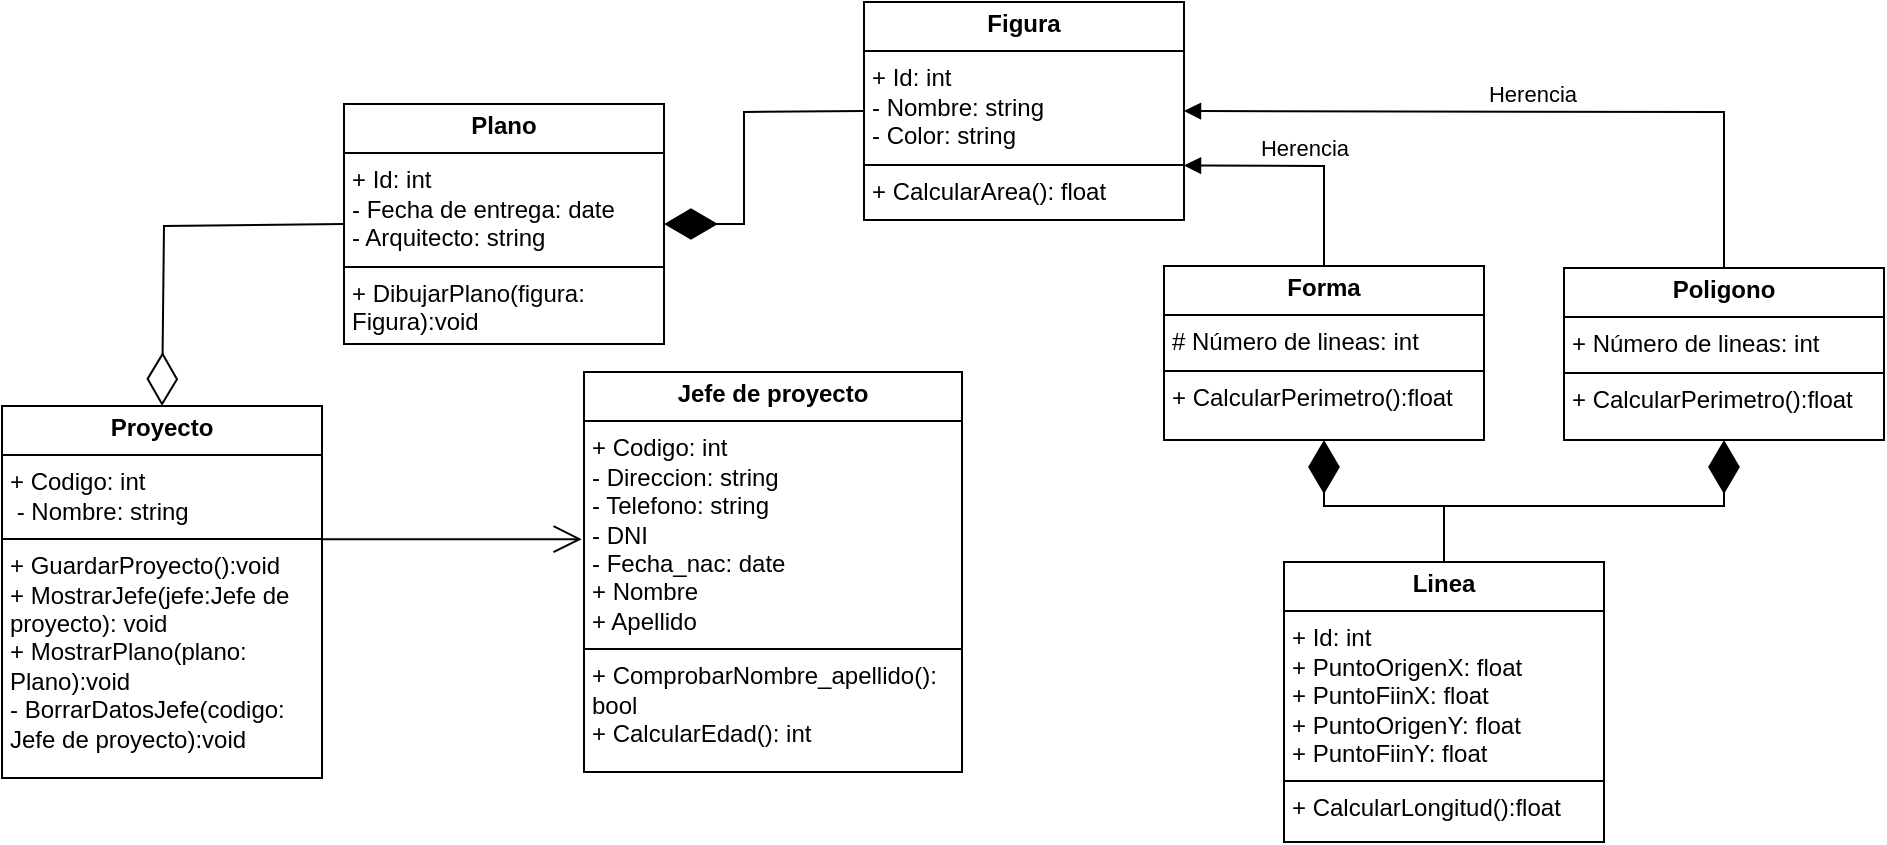 <mxfile version="24.7.6">
  <diagram name="Página-1" id="U0dJ7ipydjKy7ulNHjYH">
    <mxGraphModel dx="657" dy="525" grid="1" gridSize="10" guides="1" tooltips="1" connect="1" arrows="1" fold="1" page="0" pageScale="1" pageWidth="827" pageHeight="1169" background="none" math="0" shadow="0">
      <root>
        <mxCell id="0" />
        <mxCell id="1" parent="0" />
        <mxCell id="6z03nhFHcZb0VBgEY0h0-20" value="" style="endArrow=diamondThin;endFill=0;endSize=24;html=1;rounded=0;entryX=0.5;entryY=0;entryDx=0;entryDy=0;exitX=0;exitY=0.5;exitDx=0;exitDy=0;" parent="1" source="237a58CVki1NTlTPlnQ2-2" target="jHdgdKGG3TTc-sFxEvmy-10" edge="1">
          <mxGeometry width="160" relative="1" as="geometry">
            <mxPoint x="96.7" y="-140" as="sourcePoint" />
            <mxPoint x="-12.5" y="30" as="targetPoint" />
            <Array as="points">
              <mxPoint x="-10" y="-220" />
            </Array>
          </mxGeometry>
        </mxCell>
        <mxCell id="6z03nhFHcZb0VBgEY0h0-44" value="&lt;p style=&quot;margin:0px;margin-top:4px;text-align:center;&quot;&gt;&lt;b&gt;Figura&lt;/b&gt;&lt;/p&gt;&lt;hr size=&quot;1&quot; style=&quot;border-style:solid;&quot;&gt;&lt;p style=&quot;margin:0px;margin-left:4px;&quot;&gt;+ Id:&lt;span style=&quot;background-color: initial;&quot;&gt;&amp;nbsp;int&lt;/span&gt;&lt;/p&gt;&lt;p style=&quot;margin:0px;margin-left:4px;&quot;&gt;&lt;span style=&quot;background-color: initial;&quot;&gt;- Nombre: string&lt;/span&gt;&lt;/p&gt;&lt;p style=&quot;margin:0px;margin-left:4px;&quot;&gt;&lt;span style=&quot;background-color: initial;&quot;&gt;- Color: string&lt;/span&gt;&lt;/p&gt;&lt;hr size=&quot;1&quot; style=&quot;border-style:solid;&quot;&gt;&lt;p style=&quot;margin:0px;margin-left:4px;&quot;&gt;+ CalcularArea(): float&lt;/p&gt;" style="verticalAlign=top;align=left;overflow=fill;html=1;whiteSpace=wrap;" parent="1" vertex="1">
          <mxGeometry x="340" y="-332" width="160" height="109" as="geometry" />
        </mxCell>
        <mxCell id="6z03nhFHcZb0VBgEY0h0-48" value="" style="endArrow=diamondThin;endFill=1;endSize=24;html=1;rounded=0;entryX=1;entryY=0.5;entryDx=0;entryDy=0;exitX=0;exitY=0.5;exitDx=0;exitDy=0;" parent="1" source="6z03nhFHcZb0VBgEY0h0-44" target="237a58CVki1NTlTPlnQ2-2" edge="1">
          <mxGeometry width="160" relative="1" as="geometry">
            <mxPoint x="344" y="-237" as="sourcePoint" />
            <mxPoint x="247" y="-237.5" as="targetPoint" />
            <Array as="points">
              <mxPoint x="280" y="-277" />
              <mxPoint x="280" y="-221" />
            </Array>
          </mxGeometry>
        </mxCell>
        <mxCell id="237a58CVki1NTlTPlnQ2-2" value="&lt;p style=&quot;margin:0px;margin-top:4px;text-align:center;&quot;&gt;&lt;b&gt;Plano&lt;/b&gt;&lt;/p&gt;&lt;hr size=&quot;1&quot; style=&quot;border-style:solid;&quot;&gt;&lt;p style=&quot;margin:0px;margin-left:4px;&quot;&gt;+ Id:&lt;span style=&quot;background-color: initial;&quot;&gt;&amp;nbsp;int&lt;/span&gt;&lt;/p&gt;&lt;p style=&quot;margin:0px;margin-left:4px;&quot;&gt;&lt;span style=&quot;background-color: initial;&quot;&gt;- Fecha de entrega: date&lt;/span&gt;&lt;/p&gt;&lt;p style=&quot;margin:0px;margin-left:4px;&quot;&gt;&lt;span style=&quot;background-color: initial;&quot;&gt;- Arquitecto: string&lt;/span&gt;&lt;/p&gt;&lt;hr size=&quot;1&quot; style=&quot;border-style:solid;&quot;&gt;&lt;p style=&quot;margin:0px;margin-left:4px;&quot;&gt;+ DibujarPlano(figura: Figura):void&lt;/p&gt;" style="verticalAlign=top;align=left;overflow=fill;html=1;whiteSpace=wrap;" parent="1" vertex="1">
          <mxGeometry x="80" y="-281" width="160" height="120" as="geometry" />
        </mxCell>
        <mxCell id="237a58CVki1NTlTPlnQ2-5" value="" style="endArrow=open;endFill=1;endSize=12;html=1;rounded=0;exitX=0.999;exitY=0.358;exitDx=0;exitDy=0;exitPerimeter=0;entryX=-0.006;entryY=0.418;entryDx=0;entryDy=0;entryPerimeter=0;" parent="1" edge="1" target="jHdgdKGG3TTc-sFxEvmy-9" source="jHdgdKGG3TTc-sFxEvmy-10">
          <mxGeometry width="160" relative="1" as="geometry">
            <mxPoint x="70" y="-79" as="sourcePoint" />
            <mxPoint x="200" y="-64" as="targetPoint" />
          </mxGeometry>
        </mxCell>
        <mxCell id="jHdgdKGG3TTc-sFxEvmy-2" value="&lt;p style=&quot;margin:0px;margin-top:4px;text-align:center;&quot;&gt;&lt;b&gt;Linea&lt;/b&gt;&lt;/p&gt;&lt;hr size=&quot;1&quot; style=&quot;border-style:solid;&quot;&gt;&lt;p style=&quot;margin:0px;margin-left:4px;&quot;&gt;+ Id: int&lt;/p&gt;&lt;p style=&quot;margin:0px;margin-left:4px;&quot;&gt;+ PuntoOrigenX: float&lt;/p&gt;&lt;p style=&quot;margin:0px;margin-left:4px;&quot;&gt;+ PuntoFiinX: float&lt;/p&gt;&lt;p style=&quot;margin: 0px 0px 0px 4px;&quot;&gt;+ PuntoOrigenY: float&lt;/p&gt;&lt;p style=&quot;margin: 0px 0px 0px 4px;&quot;&gt;+ PuntoFiinY: float&lt;/p&gt;&lt;hr size=&quot;1&quot; style=&quot;border-style:solid;&quot;&gt;&lt;p style=&quot;margin:0px;margin-left:4px;&quot;&gt;+ CalcularLongitud():float&lt;/p&gt;" style="verticalAlign=top;align=left;overflow=fill;html=1;whiteSpace=wrap;" vertex="1" parent="1">
          <mxGeometry x="550" y="-52" width="160" height="140" as="geometry" />
        </mxCell>
        <mxCell id="jHdgdKGG3TTc-sFxEvmy-3" value="&lt;p style=&quot;margin:0px;margin-top:4px;text-align:center;&quot;&gt;&lt;b&gt;Poligono&lt;/b&gt;&lt;/p&gt;&lt;hr size=&quot;1&quot; style=&quot;border-style:solid;&quot;&gt;&lt;p style=&quot;margin:0px;margin-left:4px;&quot;&gt;+ Número de lineas: int&lt;/p&gt;&lt;hr size=&quot;1&quot; style=&quot;border-style:solid;&quot;&gt;&lt;p style=&quot;margin:0px;margin-left:4px;&quot;&gt;+ CalcularPerimetro():float&lt;/p&gt;" style="verticalAlign=top;align=left;overflow=fill;html=1;whiteSpace=wrap;" vertex="1" parent="1">
          <mxGeometry x="690" y="-199" width="160" height="86" as="geometry" />
        </mxCell>
        <mxCell id="jHdgdKGG3TTc-sFxEvmy-4" value="&lt;p style=&quot;margin:0px;margin-top:4px;text-align:center;&quot;&gt;&lt;b&gt;Forma&lt;/b&gt;&lt;/p&gt;&lt;hr size=&quot;1&quot; style=&quot;border-style:solid;&quot;&gt;&lt;p style=&quot;margin:0px;margin-left:4px;&quot;&gt;# Número de lineas: int&lt;/p&gt;&lt;hr size=&quot;1&quot; style=&quot;border-style:solid;&quot;&gt;&lt;p style=&quot;margin:0px;margin-left:4px;&quot;&gt;+ CalcularPerimetro():float&lt;/p&gt;" style="verticalAlign=top;align=left;overflow=fill;html=1;whiteSpace=wrap;" vertex="1" parent="1">
          <mxGeometry x="490" y="-200" width="160" height="87" as="geometry" />
        </mxCell>
        <mxCell id="jHdgdKGG3TTc-sFxEvmy-9" value="&lt;p style=&quot;margin:0px;margin-top:4px;text-align:center;&quot;&gt;&lt;b&gt;Jefe de proyecto&lt;/b&gt;&lt;/p&gt;&lt;hr size=&quot;1&quot; style=&quot;border-style:solid;&quot;&gt;&lt;p style=&quot;margin:0px;margin-left:4px;&quot;&gt;+ Codigo:&lt;span style=&quot;background-color: initial;&quot;&gt;&amp;nbsp;int&lt;/span&gt;&lt;/p&gt;&lt;p style=&quot;margin:0px;margin-left:4px;&quot;&gt;&lt;span style=&quot;background-color: initial;&quot;&gt;- Direccion: string&lt;/span&gt;&lt;/p&gt;&lt;p style=&quot;margin:0px;margin-left:4px;&quot;&gt;&lt;span style=&quot;background-color: initial;&quot;&gt;- Telefono: string&lt;/span&gt;&lt;/p&gt;&lt;p style=&quot;margin:0px;margin-left:4px;&quot;&gt;&lt;span style=&quot;background-color: initial;&quot;&gt;- DNI&lt;/span&gt;&lt;/p&gt;&lt;p style=&quot;margin:0px;margin-left:4px;&quot;&gt;&lt;span style=&quot;background-color: initial;&quot;&gt;- Fecha_nac: date&lt;/span&gt;&lt;/p&gt;&lt;p style=&quot;margin:0px;margin-left:4px;&quot;&gt;&lt;span style=&quot;background-color: initial;&quot;&gt;+ Nombre&lt;/span&gt;&lt;/p&gt;&lt;p style=&quot;margin:0px;margin-left:4px;&quot;&gt;&lt;span style=&quot;background-color: initial;&quot;&gt;+ Apellido&lt;/span&gt;&lt;/p&gt;&lt;hr size=&quot;1&quot; style=&quot;border-style:solid;&quot;&gt;&lt;p style=&quot;margin:0px;margin-left:4px;&quot;&gt;+ ComprobarNombre_apellido(): bool&lt;/p&gt;&lt;p style=&quot;margin:0px;margin-left:4px;&quot;&gt;+ CalcularEdad(): int&lt;/p&gt;" style="verticalAlign=top;align=left;overflow=fill;html=1;whiteSpace=wrap;" vertex="1" parent="1">
          <mxGeometry x="200" y="-147" width="189" height="200" as="geometry" />
        </mxCell>
        <mxCell id="jHdgdKGG3TTc-sFxEvmy-10" value="&lt;p style=&quot;margin:0px;margin-top:4px;text-align:center;&quot;&gt;&lt;b&gt;Proyecto&lt;/b&gt;&lt;/p&gt;&lt;hr size=&quot;1&quot; style=&quot;border-style:solid;&quot;&gt;&lt;p style=&quot;margin:0px;margin-left:4px;&quot;&gt;+ Codigo:&lt;span style=&quot;background-color: initial;&quot;&gt;&amp;nbsp;int&lt;/span&gt;&lt;/p&gt;&lt;p style=&quot;margin:0px;margin-left:4px;&quot;&gt;&amp;nbsp;- Nombre: string&lt;/p&gt;&lt;hr size=&quot;1&quot; style=&quot;border-style:solid;&quot;&gt;&lt;p style=&quot;margin:0px;margin-left:4px;&quot;&gt;&lt;span style=&quot;background-color: initial;&quot;&gt;+ GuardarProyecto():void&lt;/span&gt;&lt;br&gt;&lt;/p&gt;&lt;p style=&quot;margin:0px;margin-left:4px;&quot;&gt;+ MostrarJefe(jefe:Jefe de proyecto): void&lt;/p&gt;&lt;p style=&quot;margin:0px;margin-left:4px;&quot;&gt;+ MostrarPlano(plano: Plano):void&lt;/p&gt;&lt;p style=&quot;margin:0px;margin-left:4px;&quot;&gt;- BorrarDatosJefe(codigo: Jefe de proyecto):void&lt;/p&gt;&lt;p style=&quot;margin:0px;margin-left:4px;&quot;&gt;&lt;br&gt;&lt;/p&gt;" style="verticalAlign=top;align=left;overflow=fill;html=1;whiteSpace=wrap;" vertex="1" parent="1">
          <mxGeometry x="-91" y="-130" width="160" height="186" as="geometry" />
        </mxCell>
        <mxCell id="jHdgdKGG3TTc-sFxEvmy-16" value="Herencia" style="html=1;verticalAlign=bottom;endArrow=block;curved=0;rounded=0;exitX=0.5;exitY=0;exitDx=0;exitDy=0;entryX=1;entryY=0.5;entryDx=0;entryDy=0;" edge="1" parent="1" source="jHdgdKGG3TTc-sFxEvmy-3" target="6z03nhFHcZb0VBgEY0h0-44">
          <mxGeometry width="80" relative="1" as="geometry">
            <mxPoint x="-10" y="-257" as="sourcePoint" />
            <mxPoint x="100" y="-460" as="targetPoint" />
            <Array as="points">
              <mxPoint x="770" y="-277" />
            </Array>
          </mxGeometry>
        </mxCell>
        <mxCell id="jHdgdKGG3TTc-sFxEvmy-21" value="Herencia" style="html=1;verticalAlign=bottom;endArrow=block;curved=0;rounded=0;exitX=0.5;exitY=0;exitDx=0;exitDy=0;entryX=1;entryY=0.75;entryDx=0;entryDy=0;" edge="1" parent="1" source="jHdgdKGG3TTc-sFxEvmy-4" target="6z03nhFHcZb0VBgEY0h0-44">
          <mxGeometry width="80" relative="1" as="geometry">
            <mxPoint x="780" y="-189" as="sourcePoint" />
            <mxPoint x="510" y="-265" as="targetPoint" />
            <Array as="points">
              <mxPoint x="570" y="-250" />
            </Array>
          </mxGeometry>
        </mxCell>
        <mxCell id="jHdgdKGG3TTc-sFxEvmy-22" value="" style="endArrow=diamondThin;endFill=1;endSize=24;html=1;rounded=0;entryX=0.5;entryY=1;entryDx=0;entryDy=0;exitX=0.5;exitY=0;exitDx=0;exitDy=0;" edge="1" parent="1" source="jHdgdKGG3TTc-sFxEvmy-2" target="jHdgdKGG3TTc-sFxEvmy-4">
          <mxGeometry width="160" relative="1" as="geometry">
            <mxPoint x="350" y="-267" as="sourcePoint" />
            <mxPoint x="250" y="-211" as="targetPoint" />
            <Array as="points">
              <mxPoint x="630" y="-80" />
              <mxPoint x="570" y="-80" />
            </Array>
          </mxGeometry>
        </mxCell>
        <mxCell id="jHdgdKGG3TTc-sFxEvmy-23" value="" style="endArrow=diamondThin;endFill=1;endSize=24;html=1;rounded=0;entryX=0.5;entryY=1;entryDx=0;entryDy=0;exitX=0.5;exitY=0;exitDx=0;exitDy=0;" edge="1" parent="1" source="jHdgdKGG3TTc-sFxEvmy-2" target="jHdgdKGG3TTc-sFxEvmy-3">
          <mxGeometry width="160" relative="1" as="geometry">
            <mxPoint x="640" y="-42" as="sourcePoint" />
            <mxPoint x="580" y="-103" as="targetPoint" />
            <Array as="points">
              <mxPoint x="630" y="-80" />
              <mxPoint x="770" y="-80" />
            </Array>
          </mxGeometry>
        </mxCell>
      </root>
    </mxGraphModel>
  </diagram>
</mxfile>
